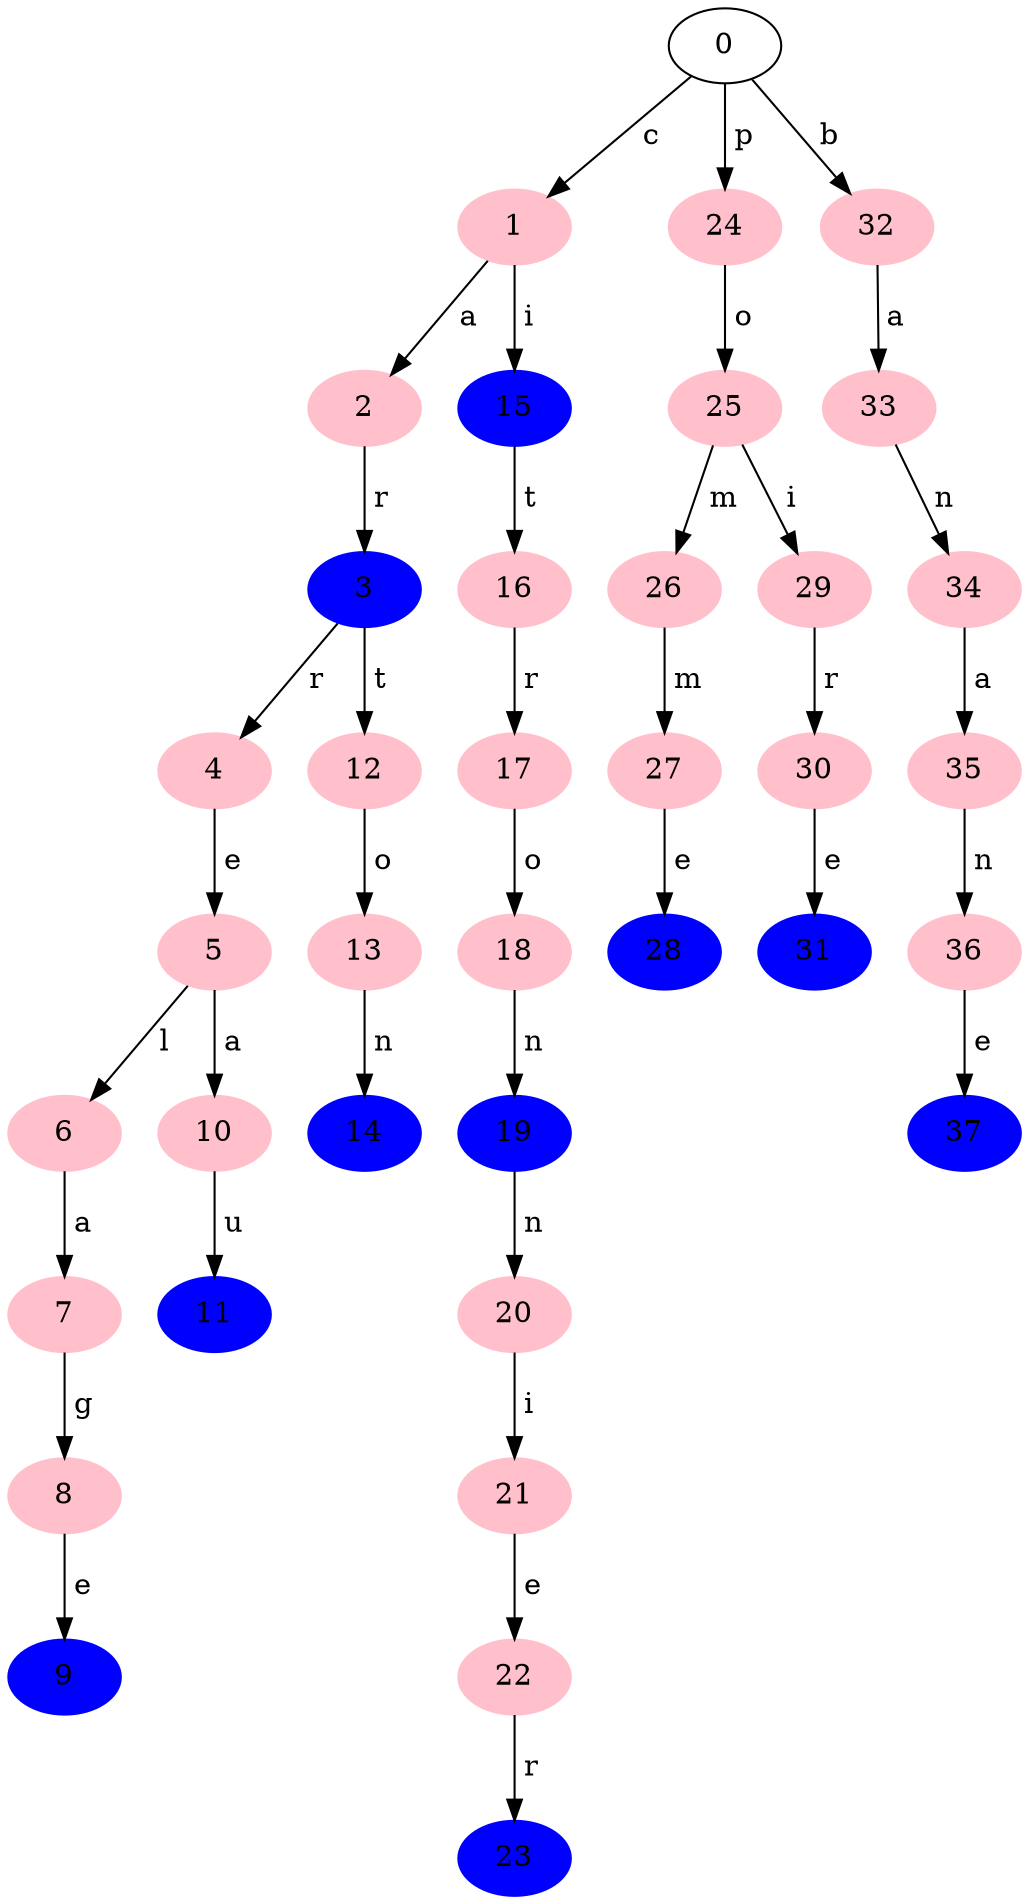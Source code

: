 digraph G {
1 [style=filled,color=pink];
0 -> 1 [label=" c"];
2 [style=filled,color=pink];
1 -> 2 [label=" a"];
3 [style=filled,color=blue];
2 -> 3 [label=" r"];
4 [style=filled,color=pink];
3 -> 4 [label=" r"];
5 [style=filled,color=pink];
4 -> 5 [label=" e"];
6 [style=filled,color=pink];
5 -> 6 [label=" l"];
7 [style=filled,color=pink];
6 -> 7 [label=" a"];
8 [style=filled,color=pink];
7 -> 8 [label=" g"];
9 [style=filled,color=blue];
8 -> 9 [label=" e"];
10 [style=filled,color=pink];
5 -> 10 [label=" a"];
11 [style=filled,color=blue];
10 -> 11 [label=" u"];
12 [style=filled,color=pink];
3 -> 12 [label=" t"];
13 [style=filled,color=pink];
12 -> 13 [label=" o"];
14 [style=filled,color=blue];
13 -> 14 [label=" n"];
15 [style=filled,color=blue];
1 -> 15 [label=" i"];
16 [style=filled,color=pink];
15 -> 16 [label=" t"];
17 [style=filled,color=pink];
16 -> 17 [label=" r"];
18 [style=filled,color=pink];
17 -> 18 [label=" o"];
19 [style=filled,color=blue];
18 -> 19 [label=" n"];
20 [style=filled,color=pink];
19 -> 20 [label=" n"];
21 [style=filled,color=pink];
20 -> 21 [label=" i"];
22 [style=filled,color=pink];
21 -> 22 [label=" e"];
23 [style=filled,color=blue];
22 -> 23 [label=" r"];
24 [style=filled,color=pink];
0 -> 24 [label=" p"];
25 [style=filled,color=pink];
24 -> 25 [label=" o"];
26 [style=filled,color=pink];
25 -> 26 [label=" m"];
27 [style=filled,color=pink];
26 -> 27 [label=" m"];
28 [style=filled,color=blue];
27 -> 28 [label=" e"];
29 [style=filled,color=pink];
25 -> 29 [label=" i"];
30 [style=filled,color=pink];
29 -> 30 [label=" r"];
31 [style=filled,color=blue];
30 -> 31 [label=" e"];
32 [style=filled,color=pink];
0 -> 32 [label=" b"];
33 [style=filled,color=pink];
32 -> 33 [label=" a"];
34 [style=filled,color=pink];
33 -> 34 [label=" n"];
35 [style=filled,color=pink];
34 -> 35 [label=" a"];
36 [style=filled,color=pink];
35 -> 36 [label=" n"];
37 [style=filled,color=blue];
36 -> 37 [label=" e"];
}
